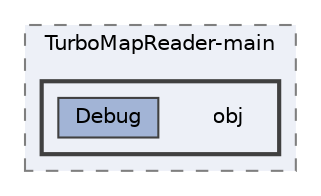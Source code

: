 digraph "TurboMapReader/TurboMapReader-main/obj"
{
 // LATEX_PDF_SIZE
  bgcolor="transparent";
  edge [fontname=Helvetica,fontsize=10,labelfontname=Helvetica,labelfontsize=10];
  node [fontname=Helvetica,fontsize=10,shape=box,height=0.2,width=0.4];
  compound=true
  subgraph clusterdir_10dbe53c3f88b386a14577fa65f15765 {
    graph [ bgcolor="#edf0f7", pencolor="grey50", label="TurboMapReader-main", fontname=Helvetica,fontsize=10 style="filled,dashed", URL="dir_10dbe53c3f88b386a14577fa65f15765.html",tooltip=""]
  subgraph clusterdir_cd2aa614e38a65c9a86da98b2bb91bb6 {
    graph [ bgcolor="#edf0f7", pencolor="grey25", label="", fontname=Helvetica,fontsize=10 style="filled,bold", URL="dir_cd2aa614e38a65c9a86da98b2bb91bb6.html",tooltip=""]
    dir_cd2aa614e38a65c9a86da98b2bb91bb6 [shape=plaintext, label="obj"];
  dir_32d6a7ab1ffe11104f7fe8489d28ec66 [label="Debug", fillcolor="#a2b4d6", color="grey25", style="filled", URL="dir_32d6a7ab1ffe11104f7fe8489d28ec66.html",tooltip=""];
  }
  }
}
